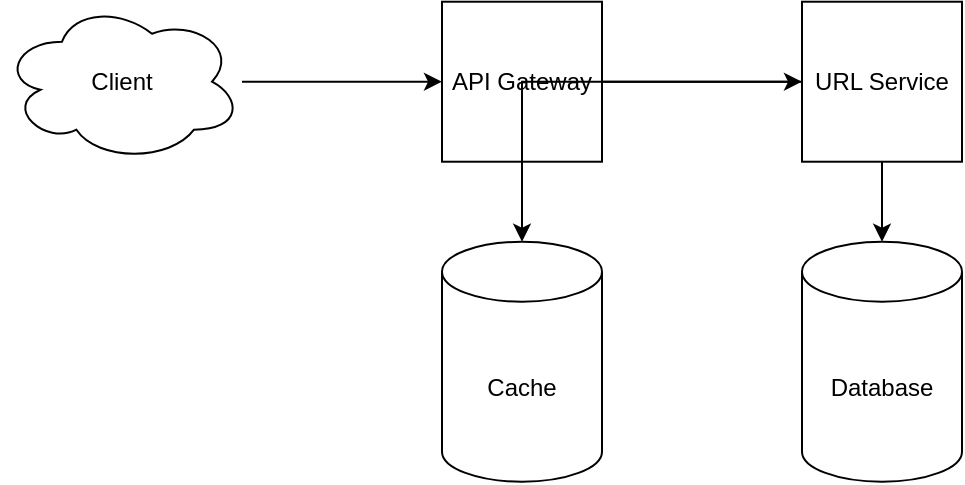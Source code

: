 <mxfile version="27.0.9" pages="1">
  <diagram id="h7L9gdeFRkXItuEfLJFP" name="UrlShortner">
    <mxGraphModel dx="2305" dy="1134" grid="1" gridSize="10" guides="1" tooltips="1" connect="1" arrows="1" fold="1" page="1" pageScale="1" pageWidth="850" pageHeight="1100" math="0" shadow="0">
      <root>
        <mxCell id="0" />
        <mxCell id="1" parent="0" />
        <mxCell id="TuEia0F1BFCH1UdOG985-1" value="Client" style="ellipse;shape=cloud;whiteSpace=wrap;html=1;" vertex="1" parent="1">
          <mxGeometry x="120" y="289.86" width="120" height="80" as="geometry" />
        </mxCell>
        <mxCell id="TuEia0F1BFCH1UdOG985-2" value="API Gateway" style="whiteSpace=wrap;html=1;aspect=fixed;" vertex="1" parent="1">
          <mxGeometry x="340" y="289.86" width="80" height="80" as="geometry" />
        </mxCell>
        <mxCell id="TuEia0F1BFCH1UdOG985-3" value="URL Service" style="whiteSpace=wrap;html=1;aspect=fixed;" vertex="1" parent="1">
          <mxGeometry x="520" y="289.86" width="80" height="80" as="geometry" />
        </mxCell>
        <mxCell id="TuEia0F1BFCH1UdOG985-4" value="Cache" style="shape=cylinder3;whiteSpace=wrap;html=1;boundedLbl=1;backgroundOutline=1;size=15;" vertex="1" parent="1">
          <mxGeometry x="340" y="409.86" width="80" height="120" as="geometry" />
        </mxCell>
        <mxCell id="TuEia0F1BFCH1UdOG985-5" value="Database" style="shape=cylinder3;whiteSpace=wrap;html=1;boundedLbl=1;backgroundOutline=1;size=15;" vertex="1" parent="1">
          <mxGeometry x="520" y="409.86" width="80" height="120" as="geometry" />
        </mxCell>
        <mxCell id="TuEia0F1BFCH1UdOG985-6" style="edgeStyle=orthogonalEdgeStyle;rounded=0;orthogonalLoop=1;jettySize=auto;html=1;" edge="1" parent="1" source="TuEia0F1BFCH1UdOG985-1" target="TuEia0F1BFCH1UdOG985-2">
          <mxGeometry relative="1" as="geometry" />
        </mxCell>
        <mxCell id="TuEia0F1BFCH1UdOG985-7" style="edgeStyle=orthogonalEdgeStyle;rounded=0;orthogonalLoop=1;jettySize=auto;html=1;" edge="1" parent="1" source="TuEia0F1BFCH1UdOG985-2" target="TuEia0F1BFCH1UdOG985-3">
          <mxGeometry relative="1" as="geometry" />
        </mxCell>
        <mxCell id="TuEia0F1BFCH1UdOG985-8" style="edgeStyle=orthogonalEdgeStyle;rounded=0;orthogonalLoop=1;jettySize=auto;html=1;" edge="1" parent="1" source="TuEia0F1BFCH1UdOG985-3" target="TuEia0F1BFCH1UdOG985-4">
          <mxGeometry relative="1" as="geometry" />
        </mxCell>
        <mxCell id="TuEia0F1BFCH1UdOG985-9" style="edgeStyle=orthogonalEdgeStyle;rounded=0;orthogonalLoop=1;jettySize=auto;html=1;" edge="1" parent="1" source="TuEia0F1BFCH1UdOG985-3" target="TuEia0F1BFCH1UdOG985-5">
          <mxGeometry relative="1" as="geometry" />
        </mxCell>
      </root>
    </mxGraphModel>
  </diagram>
</mxfile> 